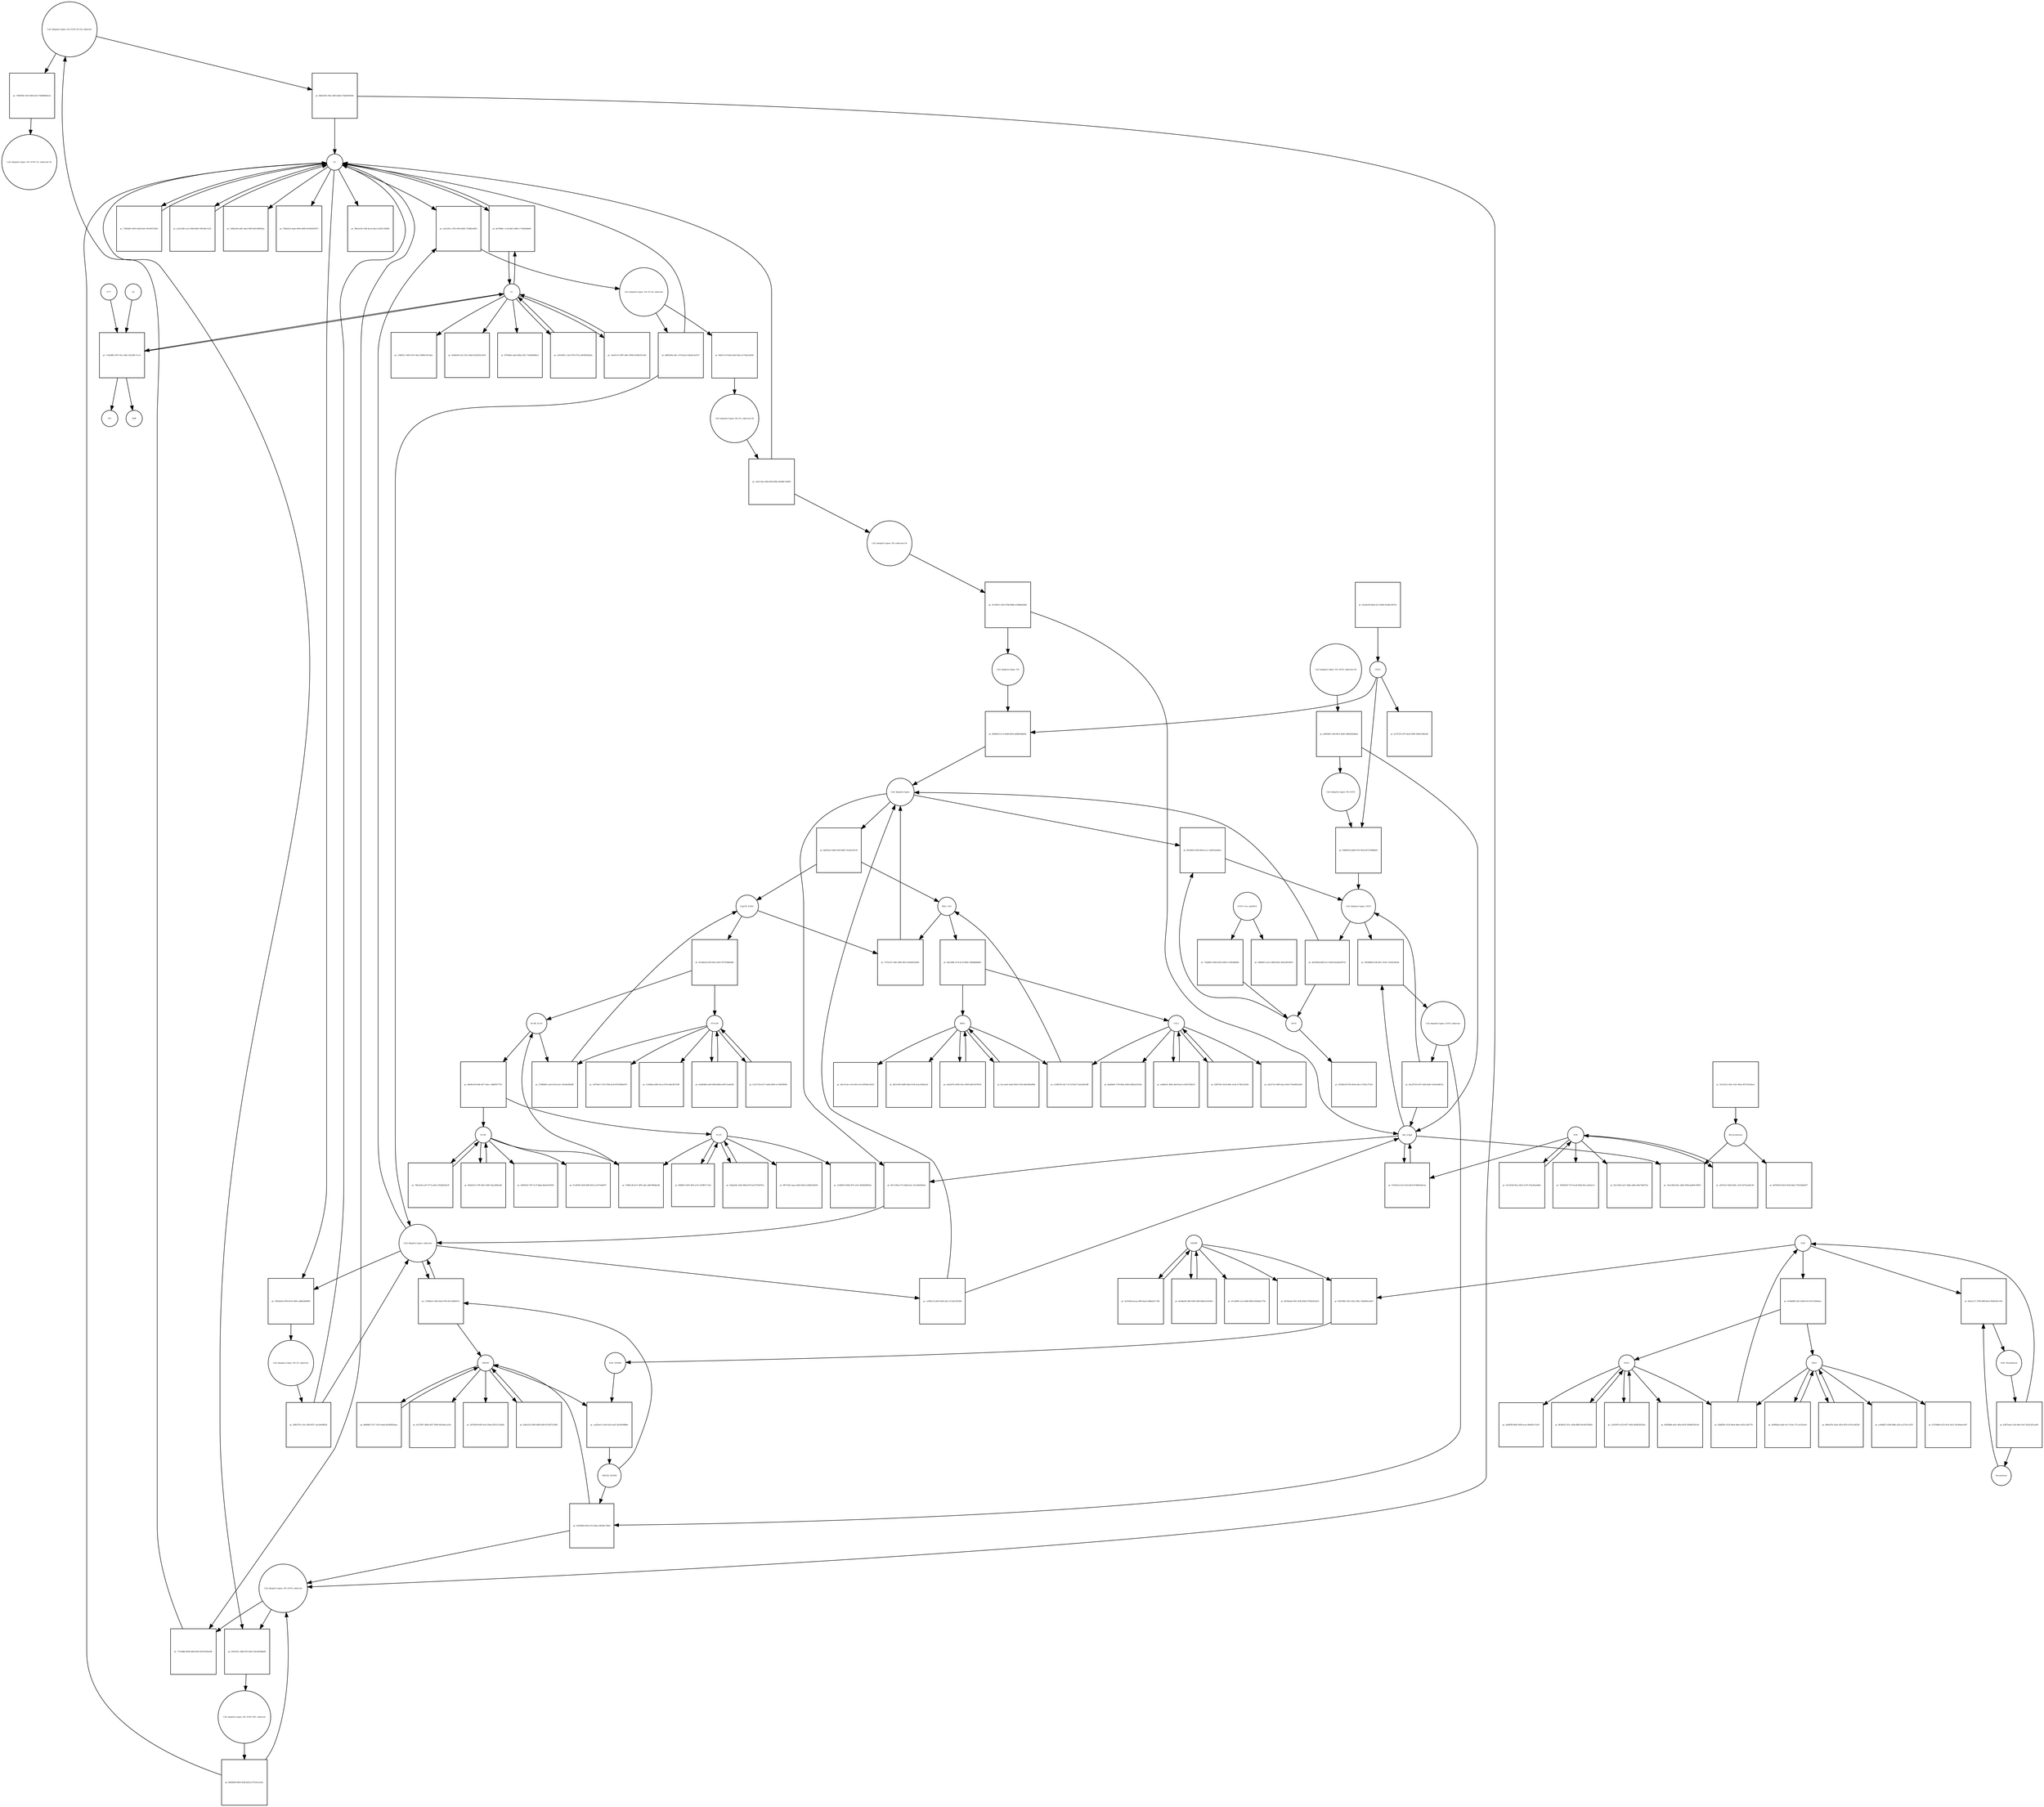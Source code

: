 strict digraph  {
"Cul2 ubiquitin ligase_N8_Orf10_E2-Ub_substrate" [annotation="urn_miriam_ncbiprotein_BCD58762|urn_miriam_hgnc.symbol_UBE2|urn_miriam_hgnc.symbol_ZYG11B|urn_miriam_hgnc.symbol_ELOB|urn_miriam_hgnc.symbol_ELOC|urn_miriam_hgnc.symbol_RBX1|urn_miriam_hgnc.symbol_CUL2|urn_miriam_hgnc.symbol_NEDD8", bipartite=0, cls=complex, fontsize=4, label="Cul2 ubiquitin ligase_N8_Orf10_E2-Ub_substrate", shape=circle];
"pr_7936f3b6-1545-43bf-b21b-70d4986e0e2a" [annotation="", bipartite=1, cls=process, fontsize=4, label="pr_7936f3b6-1545-43bf-b21b-70d4986e0e2a", shape=square];
"Cul2 ubiquitin ligase_N8_Orf10_E2_substrate-Ub" [annotation="urn_miriam_ncbiprotein_BCD58762|urn_miriam_hgnc.symbol_UBE2|urn_miriam_hgnc.symbol_ZYG11B|urn_miriam_hgnc.symbol_ELOB|urn_miriam_hgnc.symbol_ELOC|urn_miriam_hgnc.symbol_RBX1|urn_miriam_hgnc.symbol_CUL2|urn_miriam_hgnc.symbol_NEDD8", bipartite=0, cls=complex, fontsize=4, label="Cul2 ubiquitin ligase_N8_Orf10_E2_substrate-Ub", shape=circle];
"Cul2 ubiquitin ligase_N8_E2-Ub_substrate" [annotation="urn_miriam_hgnc.symbol_ZYG11B|urn_miriam_hgnc.symbol_RBX1|urn_miriam_hgnc.symbol_ELOB|urn_miriam_hgnc.symbol_ELOC|urn_miriam_hgnc.symbol_CUL2|urn_miriam_hgnc.symbol_NEDD8|urn_miriam_hgnc.symbol_UBE2", bipartite=0, cls=complex, fontsize=4, label="Cul2 ubiquitin ligase_N8_E2-Ub_substrate", shape=circle];
"pr_08a67cc0-9cbb-4afd-92da-ee718ea5a568" [annotation="", bipartite=1, cls=process, fontsize=4, label="pr_08a67cc0-9cbb-4afd-92da-ee718ea5a568", shape=square];
"Cul2 ubiquitin ligase_N8_E2_substrate-Ub" [annotation="urn_miriam_hgnc.symbol_ZYG11B|urn_miriam_hgnc.symbol_UBE2|urn_miriam_hgnc.symbol_ELOB|urn_miriam_hgnc.symbol_ELOC|urn_miriam_hgnc.symbol_RBX1|urn_miriam_hgnc.symbol_CUL2|urn_miriam_hgnc.symbol_NEDD8", bipartite=0, cls=complex, fontsize=4, label="Cul2 ubiquitin ligase_N8_E2_substrate-Ub", shape=circle];
E2 [annotation="urn_miriam_hgnc.symbol_UBE2", bipartite=0, cls=macromolecule, fontsize=4, label=E2, shape=circle];
"pr_8a7096bc-1c5d-4b61-9d60-c7158a9db960" [annotation="", bipartite=1, cls=process, fontsize=4, label="pr_8a7096bc-1c5d-4b61-9d60-c7158a9db960", shape=square];
E1 [annotation="urn_miriam_hgnc.symbol_UBA", bipartite=0, cls=macromolecule, fontsize=4, label=E1, shape=circle];
"pr_110a08f6-1097-43cc-8fbc-4223d9c71cc4" [annotation="", bipartite=1, cls=process, fontsize=4, label="pr_110a08f6-1097-43cc-8fbc-4223d9c71cc4", shape=square];
Ub [annotation="", bipartite=0, cls="simple chemical", fontsize=4, label=Ub, shape=circle];
ATP [annotation="", bipartite=0, cls="simple chemical", fontsize=4, label=ATP, shape=circle];
AMP [annotation="", bipartite=0, cls="simple chemical", fontsize=4, label=AMP, shape=circle];
PPi [annotation="", bipartite=0, cls="simple chemical", fontsize=4, label=PPi, shape=circle];
"Cul2 ubiquitin ligase_substrate" [annotation="urn_miriam_hgnc.symbol_ZYg11B|urn_miriam_hgnc.symbol_ELOB|urn_miriam_hgnc.symbol_ELOC|urn_miriam_hgnc.symbol_RBX1|urn_miriam_hgnc.symbol_CUL2|urn_miriam_hgnc.symbol_NEDD8", bipartite=0, cls=complex, fontsize=4, label="Cul2 ubiquitin ligase_substrate", shape=circle];
"pr_a3e5c65c-e785-4934-b660-7238bfa04ff3" [annotation="", bipartite=1, cls=process, fontsize=4, label="pr_a3e5c65c-e785-4934-b660-7238bfa04ff3", shape=square];
"Cul2 ubiquitin ligase_N8_Orf10_substrate" [annotation="urn_miriam_ncbiprotein_BCD58762|urn_miriam_hgnc.symbol_ZYG11B|urn_miriam_hgnc.symbol_ELOB|urn_miriam_hgnc.symbol_ELOC|urn_miriam_hgnc.symbol_RBX1|urn_miriam_hgnc.symbol_CUL2|urn_miriam_hgnc.symbol_NEDD8", bipartite=0, cls=complex, fontsize=4, label="Cul2 ubiquitin ligase_N8_Orf10_substrate", shape=circle];
"pr_77e24db9-b83b-49e8-8ef4-40510434a584" [annotation="", bipartite=1, cls=process, fontsize=4, label="pr_77e24db9-b83b-49e8-8ef4-40510434a584", shape=square];
ZYG11B [annotation="urn_miriam_hgnc_HGNC%3A25820", bipartite=0, cls=macromolecule, fontsize=4, label=ZYG11B, shape=circle];
"pr_d3d2648d-aa96-494d-bb9b-e40571add23b" [annotation="", bipartite=1, cls=process, fontsize=4, label="pr_d3d2648d-aa96-494d-bb9b-e40571add23b", shape=square];
UBE2M [annotation="urn_miriam_hgnc_HGNC%3A12491", bipartite=0, cls=macromolecule, fontsize=4, label=UBE2M, shape=circle];
"pr_b5de2352-4f60-4f80-b340-8752875138d5" [annotation="", bipartite=1, cls=process, fontsize=4, label="pr_b5de2352-4f60-4f80-b340-8752875138d5", shape=square];
UBA3 [annotation="urn_miriam_hgnc_HGNC%3A12470", bipartite=0, cls=macromolecule, fontsize=4, label=UBA3, shape=circle];
"pr_42960d2a-4a9e-41c7-9cbc-571c3e325ee0" [annotation="", bipartite=1, cls=process, fontsize=4, label="pr_42960d2a-4a9e-41c7-9cbc-571c3e325ee0", shape=square];
RBX1 [annotation="urn_miriam_hgnc_HGNC%3A9928", bipartite=0, cls=macromolecule, fontsize=4, label=RBX1, shape=circle];
"pr_ad2a9701-b939-41bc-8929-9dd72d7091f1" [annotation="", bipartite=1, cls=process, fontsize=4, label="pr_ad2a9701-b939-41bc-8929-9dd72d7091f1", shape=square];
"Orf10 (+)ss sgmRNA" [annotation=urn_miriam_ncbiprotein_BCD58762, bipartite=0, cls="nucleic acid feature", fontsize=4, label="Orf10 (+)ss sgmRNA", shape=circle];
"pr_73ad8d31-8569-4d16-b269-c193fed60d65" [annotation="", bipartite=1, cls=process, fontsize=4, label="pr_73ad8d31-8569-4d16-b269-c193fed60d65", shape=square];
Orf10 [annotation=urn_miriam_ncbiprotein_BCD58762, bipartite=0, cls=macromolecule, fontsize=4, label=Orf10, shape=circle];
NEDD8 [annotation="urn_miriam_hgnc_HGNC%3A7732", bipartite=0, cls=macromolecule, fontsize=4, label=NEDD8, shape=circle];
"pr_9c918e9a-bcaa-4f49-beab-e08be9e7c7b6" [annotation="", bipartite=1, cls=process, fontsize=4, label="pr_9c918e9a-bcaa-4f49-beab-e08be9e7c7b6", shape=square];
NAE1 [annotation="urn_miriam_hgnc_HGNC%3A621", bipartite=0, cls=macromolecule, fontsize=4, label=NAE1, shape=circle];
"pr_8634b351-ff1c-41bb-8885-f6c0d37962b5" [annotation="", bipartite=1, cls=process, fontsize=4, label="pr_8634b351-ff1c-41bb-8885-f6c0d37962b5", shape=square];
ELOC [annotation="urn_miriam_hgnc_HGNC%3A11617", bipartite=0, cls=macromolecule, fontsize=4, label=ELOC, shape=circle];
"pr_9fdf8f13-05f3-4f45-a37a-1f30ff11714d" [annotation="", bipartite=1, cls=process, fontsize=4, label="pr_9fdf8f13-05f3-4f45-a37a-1f30ff11714d", shape=square];
ELOB [annotation="urn_miriam_hgnc_HGNC%3A11619", bipartite=0, cls=macromolecule, fontsize=4, label=ELOB, shape=circle];
"pr_70bcfe0f-ac87-4772-a04a-57b5db52bc9f" [annotation="", bipartite=1, cls=process, fontsize=4, label="pr_70bcfe0f-ac87-4772-a04a-57b5db52bc9f", shape=square];
"pr_73983db7-b059-42b8-9eb1-90c891f15b0f" [annotation="", bipartite=1, cls=process, fontsize=4, label="pr_73983db7-b059-42b8-9eb1-90c891f15b0f", shape=square];
"pr_e2633401-ccb4-4705-873a-a463b936442a" [annotation="", bipartite=1, cls=process, fontsize=4, label="pr_e2633401-ccb4-4705-873a-a463b936442a", shape=square];
DUB [annotation="urn_miriam_hgnc.symbol_DUB", bipartite=0, cls=macromolecule, fontsize=4, label=DUB, shape=circle];
"pr_a87fc0a7-b039-404c-a57b-3073ea58c3f4" [annotation="", bipartite=1, cls=process, fontsize=4, label="pr_a87fc0a7-b039-404c-a57b-3073ea58c3f4", shape=square];
CUL2 [annotation="urn_miriam_hgnc_HGNC%3A2552", bipartite=0, cls=macromolecule, fontsize=4, label=CUL2, shape=circle];
"pr_ae4fbe25-3b65-4de9-bacb-a1692726627e" [annotation="", bipartite=1, cls=process, fontsize=4, label="pr_ae4fbe25-3b65-4de9-bacb-a1692726627e", shape=square];
"pr_2212715d-a517-4eb0-b009-ee726f3f8390" [annotation="", bipartite=1, cls=process, fontsize=4, label="pr_2212715d-a517-4eb0-b009-ee726f3f8390", shape=square];
"pr_fd6d08f1-9117-4319-abeb-b0246f02daac" [annotation="", bipartite=1, cls=process, fontsize=4, label="pr_fd6d08f1-9117-4319-abeb-b0246f02daac", shape=square];
"pr_046ed74c-83a2-4261-807e-6cf1fca9f226" [annotation="", bipartite=1, cls=process, fontsize=4, label="pr_046ed74c-83a2-4261-807e-6cf1fca9f226", shape=square];
"pr_faccaeb1-b4a6-400e-b72b-64dc960ef8b6" [annotation="", bipartite=1, cls=process, fontsize=4, label="pr_faccaeb1-b4a6-400e-b72b-64dc960ef8b6", shape=square];
"pr_be5bba94-3bff-4394-af80-6b66c43243d3" [annotation="", bipartite=1, cls=process, fontsize=4, label="pr_be5bba94-3bff-4394-af80-6b66c43243d3", shape=square];
"pr_21b3597f-e333-4977-9d35-d85f63052f2e" [annotation="", bipartite=1, cls=process, fontsize=4, label="pr_21b3597f-e333-4977-9d35-d85f63052f2e", shape=square];
"pr_d24ab34c-9af4-490d-b37b-be57f3387b7a" [annotation="", bipartite=1, cls=process, fontsize=4, label="pr_d24ab34c-9af4-490d-b37b-be57f3387b7a", shape=square];
"pr_66a60c55-279f-449c-9045-5bea2fbfa3b5" [annotation="", bipartite=1, cls=process, fontsize=4, label="pr_66a60c55-279f-449c-9045-5bea2fbfa3b5", shape=square];
"pr_e2a3cd90-cac5-4f4b-8b09-198149e7a31f" [annotation="", bipartite=1, cls=process, fontsize=4, label="pr_e2a3cd90-cac5-4f4b-8b09-198149e7a31f", shape=square];
"pr_3ea81151-0997-464c-909d-0169dc02c5d5" [annotation="", bipartite=1, cls=process, fontsize=4, label="pr_3ea81151-0997-464c-909d-0169dc02c5d5", shape=square];
"pr_61e7b35d-f6ca-4032-a370-274e36ea0b6e" [annotation="", bipartite=1, cls=process, fontsize=4, label="pr_61e7b35d-f6ca-4032-a370-274e36ea0b6e", shape=square];
"pr_63f0739c-b518-48dc-bcde-f17061252581" [annotation="", bipartite=1, cls=process, fontsize=4, label="pr_63f0739c-b518-48dc-bcde-f17061252581", shape=square];
"pr_452adc69-68ad-4112-80f4-0224bcf3079a" [annotation="", bipartite=1, cls=process, fontsize=4, label="pr_452adc69-68ad-4112-80f4-0224bcf3079a", shape=square];
CSN5 [annotation="", bipartite=0, cls=complex, fontsize=4, label=CSN5, shape=circle];
"pr_3c9c2412-3d3c-41b1-962a-0d7315f1dea2" [annotation="", bipartite=1, cls=process, fontsize=4, label="pr_3c9c2412-3d3c-41b1-962a-0d7315f1dea2", shape=square];
"26S-proteasom" [annotation="urn_miriam_obo.go_GO%3A0000502", bipartite=0, cls=complex, fontsize=4, label="26S-proteasom", shape=circle];
NAE_Pevonedistat [annotation="urn_miriam_obo.chebi_CHEBI%3A145535|urn_miriam_hgnc.symbol_NAE1|urn_miriam_hgnc.symbol_UBA3", bipartite=0, cls=complex, fontsize=4, label=NAE_Pevonedistat, shape=circle];
"pr_83872aa6-1e34-46fe-93a7-822a1d51aa90" [annotation="", bipartite=1, cls=process, fontsize=4, label="pr_83872aa6-1e34-46fe-93a7-822a1d51aa90", shape=square];
Pevonedistat [annotation="urn_miriam_obo.chebi_CHEBI%3A145535", bipartite=0, cls="simple chemical", fontsize=4, label=Pevonedistat, shape=circle];
NAE [annotation="urn_miriam_hgnc.symbol_NAE1|urn_miriam_hgnc.symbol_UBA3", bipartite=0, cls=complex, fontsize=4, label=NAE, shape=circle];
"pr_0c46d986-2ef5-436d-b7ef-e97c01b9edcc" [annotation="", bipartite=1, cls=process, fontsize=4, label="pr_0c46d986-2ef5-436d-b7ef-e97c01b9edcc", shape=square];
ELOB_ELOC [annotation="urn_miriam_hgnc.symbol_ELOB|urn_miriam_hgnc.symbol_ELOC", bipartite=0, cls=complex, fontsize=4, label=ELOB_ELOC, shape=circle];
"pr_44b49c49-9ed6-4677-b0ec-cdb8f59777b7" [annotation="", bipartite=1, cls=process, fontsize=4, label="pr_44b49c49-9ed6-4677-b0ec-cdb8f59777b7", shape=square];
Zyg11B_EloBC [annotation="urn_miriam_hgnc.symbol_ZYG11B|urn_miriam_hgnc.symbol_ELOB|urn_miriam_hgnc.symbol_ELOC", bipartite=0, cls=complex, fontsize=4, label=Zyg11B_EloBC, shape=circle];
"pr_d51d0e2b-a87b-4f4c-b3e9-78722968a0bb" [annotation="", bipartite=1, cls=process, fontsize=4, label="pr_d51d0e2b-a87b-4f4c-b3e9-78722968a0bb", shape=square];
"Cul2 ubiquitin ligase_N8_substrate-Ub" [annotation="urn_miriam_hgnc.symbol_ZYG11B|urn_miriam_hgnc.symbol_ELOB|urn_miriam_hgnc.symbol_ELOC|urn_miriam_hgnc.symbol_RBX1|urn_miriam_hgnc.symbol_CUL2|urn_miriam_hgnc.symbol_NEDD8", bipartite=0, cls=complex, fontsize=4, label="Cul2 ubiquitin ligase_N8_substrate-Ub", shape=circle];
"pr_3513897e-2503-4788-89b8-a3389bfd20bd" [annotation="", bipartite=1, cls=process, fontsize=4, label="pr_3513897e-2503-4788-89b8-a3389bfd20bd", shape=square];
"Cul2 ubiquitin ligase_N8" [annotation="urn_miriam_hgnc.symbol_ZYG11B|urn_miriam_hgnc.symbol_ELOB|urn_miriam_hgnc.symbol_ELOC|urn_miriam_hgnc.symbol_RBX1|urn_miriam_hgnc.symbol_CUL2|urn_miriam_hgnc.symbol_NEDD8", bipartite=0, cls=complex, fontsize=4, label="Cul2 ubiquitin ligase_N8", shape=circle];
ubit_traget [annotation="", bipartite=0, cls=macromolecule, fontsize=4, label=ubit_traget, shape=circle];
"pr_ce058c23-a820-4204-a6c3-513ed1205389" [annotation="", bipartite=1, cls=process, fontsize=4, label="pr_ce058c23-a820-4204-a6c3-513ed1205389", shape=square];
"Cul2 ubiquitin ligase" [annotation="urn_miriam_hgnc.symbol_RBX1|urn_miriam_hgnc.symbol_CUL2|urn_miriam_hgnc.symbol_ZYG11B|urn_miriam_hgnc.symbol_ELOB|urn_miriam_hgnc.symbol_ELOC", bipartite=0, cls=complex, fontsize=4, label="Cul2 ubiquitin ligase", shape=circle];
"Cul2 ubiquitin ligase_N8_Orf10_substrate-Ub" [annotation="urn_miriam_ncbiprotein_BCD58762|urn_miriam_hgnc.symbol_ZYG11B|urn_miriam_hgnc.symbol_ELOB|urn_miriam_hgnc.symbol_ELOC|urn_miriam_hgnc.symbol_RBX1|urn_miriam_hgnc.symbol_CUL2|urn_miriam_hgnc.symbol_NEDD8", bipartite=0, cls=complex, fontsize=4, label="Cul2 ubiquitin ligase_N8_Orf10_substrate-Ub", shape=circle];
"pr_e6954bf1-cf4d-4811-8ed0-186b526ad9ad" [annotation="", bipartite=1, cls=process, fontsize=4, label="pr_e6954bf1-cf4d-4811-8ed0-186b526ad9ad", shape=square];
"Cul2 ubiquitin ligase_N8_Orf10" [annotation="urn_miriam_hgnc.symbol_ZYG11B|urn_miriam_hgnc.symbol_ELOB|urn_miriam_hgnc.symbol_ELOC|urn_miriam_hgnc.symbol_RBX1|urn_miriam_hgnc.symbol_CUL2|urn_miriam_hgnc.symbol_NEDD8|urn_miriam_ncbiprotein_BCD58762", bipartite=0, cls=complex, fontsize=4, label="Cul2 ubiquitin ligase_N8_Orf10", shape=circle];
"Cul2 ubiquitin ligase_Orf10_substrate" [annotation="urn_miriam_ncbiprotein_BCD58762|urn_miriam_hgnc.symbol_ZYg11B|urn_miriam_hgnc.symbol_ELOB|urn_miriam_hgnc.symbol_ELOC|urn_miriam_hgnc.symbol_RBX1|urn_miriam_hgnc.symbol_CUL2", bipartite=0, cls=complex, fontsize=4, label="Cul2 ubiquitin ligase_Orf10_substrate", shape=circle];
"pr_5bc20750-e307-4e6f-ba80-141de20d673c" [annotation="", bipartite=1, cls=process, fontsize=4, label="pr_5bc20750-e307-4e6f-ba80-141de20d673c", shape=square];
"Cul2 ubiquitin ligase_Orf10" [annotation="urn_miriam_ncbiprotein_BCD58762|urn_miriam_hgnc.symbol_ZYG11B|urn_miriam_hgnc.symbol_ELOB|urn_miriam_hgnc.symbol_ELOC|urn_miriam_hgnc.symbol_RBX1|urn_miriam_hgnc.symbol_CUL2", bipartite=0, cls=complex, fontsize=4, label="Cul2 ubiquitin ligase_Orf10", shape=circle];
"pr_03b60352-ded6-4791-8016-d57e7608b495" [annotation="", bipartite=1, cls=process, fontsize=4, label="pr_03b60352-ded6-4791-8016-d57e7608b495", shape=square];
"pr_de563f4d-df46-4cc5-80d3-8e4afdc8f722" [annotation="", bipartite=1, cls=process, fontsize=4, label="pr_de563f4d-df46-4cc5-80d3-8e4afdc8f722", shape=square];
"pr_983d651f-fcc4-4468-b030-a8d802b4b03c" [annotation="", bipartite=1, cls=process, fontsize=4, label="pr_983d651f-fcc4-4468-b030-a8d802b4b03c", shape=square];
"pr_bb2034c2-fdd5-452f-b608-73cba413f139" [annotation="", bipartite=1, cls=process, fontsize=4, label="pr_bb2034c2-fdd5-452f-b608-73cba413f139", shape=square];
Rbx1_Cul2 [annotation="urn_miriam_hgnc.symbol_RBX1|urn_miriam_hgnc.symbol_CUL2", bipartite=0, cls=complex, fontsize=4, label=Rbx1_Cul2, shape=circle];
"pr_a201c5de-c6b4-4628-9692-bb389c7a9992" [annotation="", bipartite=1, cls=process, fontsize=4, label="pr_a201c5de-c6b4-4628-9692-bb389c7a9992", shape=square];
"Cul2 ubiquitin ligase_N8_E2_substrate" [annotation="urn_miriam_hgnc.symbol_ZYG11B|urn_miriam_hgnc.symbol_ELOB|urn_miriam_hgnc.symbol_ELOC|urn_miriam_hgnc.symbol_RBX1|urn_miriam_hgnc.symbol_CUL2|urn_miriam_hgnc.symbol_NEDD8", bipartite=0, cls=complex, fontsize=4, label="Cul2 ubiquitin ligase_N8_E2_substrate", shape=circle];
"pr_26855791-c02c-45fb-9f37-cdc2e8e8f62d" [annotation="", bipartite=1, cls=process, fontsize=4, label="pr_26855791-c02c-45fb-9f37-cdc2e8e8f62d", shape=square];
"Cul2 ubiquitin ligase_N8_Orf10_0E2_substrate" [annotation="urn_miriam_ncbiprotein_BCD58762|urn_miriam_hgnc.symbol_ZYG11B|urn_miriam_hgnc.symbol_ELOB|urn_miriam_hgnc.symbol_ELOC|urn_miriam_hgnc.symbol_RBX1|urn_miriam_hgnc.symbol_CUL2|urn_miriam_hgnc.symbol_NEDD8|urn_miriam_hgnc.symbol_UBE2", bipartite=0, cls=complex, fontsize=4, label="Cul2 ubiquitin ligase_N8_Orf10_0E2_substrate", shape=circle];
"pr_98266f90-0850-454b-8e04-e37510ccb1ee" [annotation="", bipartite=1, cls=process, fontsize=4, label="pr_98266f90-0850-454b-8e04-e37510ccb1ee", shape=square];
"pr_dfac098f-1a7d-4c1b-9682-196ddb0dbb01" [annotation="", bipartite=1, cls=process, fontsize=4, label="pr_dfac098f-1a7d-4c1b-9682-196ddb0dbb01", shape=square];
"pr_675af5cb-fc42-4314-80c8-87d891be0caf" [annotation="", bipartite=1, cls=process, fontsize=4, label="pr_675af5cb-fc42-4314-80c8-87d891be0caf", shape=square];
"pr_dd85e66a-4dcc-475d-bac0-4defec0e1f37" [annotation="", bipartite=1, cls=process, fontsize=4, label="pr_dd85e66a-4dcc-475d-bac0-4defec0e1f37", shape=square];
"pr_68e41825-345c-4bf3-bab0-e79ab0593fd6" [annotation="", bipartite=1, cls=process, fontsize=4, label="pr_68e41825-345c-4bf3-bab0-e79ab0593fd6", shape=square];
"pr_1bcfc66b-825c-4d9e-893b-8adf9a7d0f1f" [annotation="", bipartite=1, cls=process, fontsize=4, label="pr_1bcfc66b-825c-4d9e-893b-8adf9a7d0f1f", shape=square];
"pr_16f749e3-1765-47b8-ba3f-b07930b4a975" [annotation="", bipartite=1, cls=process, fontsize=4, label="pr_16f749e3-1765-47b8-ba3f-b07930b4a975", shape=square];
"pr_112ffdad-a89b-43ca-b745-e84cdf5743ff" [annotation="", bipartite=1, cls=process, fontsize=4, label="pr_112ffdad-a89b-43ca-b745-e84cdf5743ff", shape=square];
"pr_fa573957-06b4-4027-9656-063eb0ca225e" [annotation="", bipartite=1, cls=process, fontsize=4, label="pr_fa573957-06b4-4027-9656-063eb0ca225e", shape=square];
"pr_3d7f4209-695f-4e23-83ad-3f551a73eb2b" [annotation="", bipartite=1, cls=process, fontsize=4, label="pr_3d7f4209-695f-4e23-83ad-3f551a73eb2b", shape=square];
"pr_ce0bd627-d34b-4d8e-af24-a12701a1351f" [annotation="", bipartite=1, cls=process, fontsize=4, label="pr_ce0bd627-d34b-4d8e-af24-a12701a1351f", shape=square];
"pr_67554db0-a553-4c41-8e31-54c09adce947" [annotation="", bipartite=1, cls=process, fontsize=4, label="pr_67554db0-a553-4c41-8e31-54c09adce947", shape=square];
"pr_abe7e1ab-c1e4-45ef-a51e-fff546c22419" [annotation="", bipartite=1, cls=process, fontsize=4, label="pr_abe7e1ab-c1e4-45ef-a51e-fff546c22419", shape=square];
"pr_0815c963-bd90-4e8a-9128-da1a3284cb22" [annotation="", bipartite=1, cls=process, fontsize=4, label="pr_0815c963-bd90-4e8a-9128-da1a3284cb22", shape=square];
"pr_040fd913-ae31-49bd-9b3e-26d3c8910878" [annotation="", bipartite=1, cls=process, fontsize=4, label="pr_040fd913-ae31-49bd-9b3e-26d3c8910878", shape=square];
"pr_25506e5d-873b-40e6-affa-e753f5c3755d" [annotation="", bipartite=1, cls=process, fontsize=4, label="pr_25506e5d-873b-40e6-affa-e753f5c3755d", shape=square];
"pr_b11af990-ce14-4dd4-8f86-d35fdebe775d" [annotation="", bipartite=1, cls=process, fontsize=4, label="pr_b11af990-ce14-4dd4-8f86-d35fdebe775d", shape=square];
"pr_8018aba8-5f45-419b-850b-07585e81d3c6" [annotation="", bipartite=1, cls=process, fontsize=4, label="pr_8018aba8-5f45-419b-850b-07585e81d3c6", shape=square];
"pr_402f96b8-ab3c-485a-bd78-5f94db785c44" [annotation="", bipartite=1, cls=process, fontsize=4, label="pr_402f96b8-ab3c-485a-bd78-5f94db785c44", shape=square];
"pr_afd4f5f8-8b95-44f4-bcae-98e681e75cf0" [annotation="", bipartite=1, cls=process, fontsize=4, label="pr_afd4f5f8-8b95-44f4-bcae-98e681e75cf0", shape=square];
"pr_8877a4fc-baaa-44d3-843d-1a409e429281" [annotation="", bipartite=1, cls=process, fontsize=4, label="pr_8877a4fc-baaa-44d3-843d-1a409e429281", shape=square];
"pr_c6186019-4044-4f73-a53c-6b58d28f05ae" [annotation="", bipartite=1, cls=process, fontsize=4, label="pr_c6186019-4044-4f73-a53c-6b58d28f05ae", shape=square];
"pr_d3f4f326-7297-4c7f-bbda-8defed7fef95" [annotation="", bipartite=1, cls=process, fontsize=4, label="pr_d3f4f326-7297-4c7f-bbda-8defed7fef95", shape=square];
"pr_f1c905f9-3438-400f-b023-ee1f7e90ef07" [annotation="", bipartite=1, cls=process, fontsize=4, label="pr_f1c905f9-3438-400f-b023-ee1f7e90ef07", shape=square];
"pr_1068a29d-ed8c-4de2-90ff-8e9c08902fab" [annotation="", bipartite=1, cls=process, fontsize=4, label="pr_1068a29d-ed8c-4de2-90ff-8e9c08902fab", shape=square];
"pr_7bb9a52e-bade-4646-b468-9cb956d16070" [annotation="", bipartite=1, cls=process, fontsize=4, label="pr_7bb9a52e-bade-4646-b468-9cb956d16070", shape=square];
"pr_21b8f1e7-e893-427e-8ae3-9b89e76c54ae" [annotation="", bipartite=1, cls=process, fontsize=4, label="pr_21b8f1e7-e893-427e-8ae3-9b89e76c54ae", shape=square];
"pr_f2af6e84-2c41-43c2-86af-b5a9263c2010" [annotation="", bipartite=1, cls=process, fontsize=4, label="pr_f2af6e84-2c41-43c2-86af-b5a9263c2010", shape=square];
"pr_7b500258-7170-4ca8-839a-60cccbf2ea13" [annotation="", bipartite=1, cls=process, fontsize=4, label="pr_7b500258-7170-4ca8-839a-60cccbf2ea13", shape=square];
"pr_62c3196c-fa27-4d6e-afdb-e99a75db753e" [annotation="", bipartite=1, cls=process, fontsize=4, label="pr_62c3196c-fa27-4d6e-afdb-e99a75db753e", shape=square];
"pr_e6e3712a-99ff-42aa-83e6-574a062bcb60" [annotation="", bipartite=1, cls=process, fontsize=4, label="pr_e6e3712a-99ff-42aa-83e6-574a062bcb60", shape=square];
"pr_b4afbd93-179f-485a-b26b-f2d62a41052b" [annotation="", bipartite=1, cls=process, fontsize=4, label="pr_b4afbd93-179f-485a-b26b-f2d62a41052b", shape=square];
"pr_ee747231-ff7f-4ea6-9396-34d011d82e40" [annotation="", bipartite=1, cls=process, fontsize=4, label="pr_ee747231-ff7f-4ea6-9396-34d011d82e40", shape=square];
"pr_bd795d76-8410-4536-84a6-755543bdd7f7" [annotation="", bipartite=1, cls=process, fontsize=4, label="pr_bd795d76-8410-4536-84a6-755543bdd7f7", shape=square];
NAE_NEDD8 [annotation="urn_miriam_hgnc.symbol_NEDD8|urn_miriam_hgnc.symbol_NAE1|urn_miriam_hgnc.symbol_UBA3", bipartite=0, cls=complex, fontsize=4, label=NAE_NEDD8, shape=circle];
"pr_cad33ac0-c244-41d3-ae42-2bcf0e998bfe" [annotation="", bipartite=1, cls=process, fontsize=4, label="pr_cad33ac0-c244-41d3-ae42-2bcf0e998bfe", shape=square];
UBE2M_NEDD8 [annotation="urn_miriam_hgnc.symbol_UBE2M|urn_miriam_hgnc.symbol_NEDD8", bipartite=0, cls=complex, fontsize=4, label=UBE2M_NEDD8, shape=circle];
"pr_f9c90d16-4328-4b1b-accc-4a9f1eeb4dca" [annotation="", bipartite=1, cls=process, fontsize=4, label="pr_f9c90d16-4328-4b1b-accc-4a9f1eeb4dca", shape=square];
"pr_9e87b96c-9d13-452c-882c-5b3d69a3cb03" [annotation="", bipartite=1, cls=process, fontsize=4, label="pr_9e87b96c-9d13-452c-882c-5b3d69a3cb03", shape=square];
"pr_b01ea171-3789-46f8-b6c4-f6481db7c454" [annotation="", bipartite=1, cls=process, fontsize=4, label="pr_b01ea171-3789-46f8-b6c4-f6481db7c454", shape=square];
"pr_43bf839c-0129-46a4-8dee-4432c32d5776" [annotation="", bipartite=1, cls=process, fontsize=4, label="pr_43bf839c-0129-46a4-8dee-4432c32d5776", shape=square];
"pr_27668480-ca2d-4318-a3e1-42558e0fd598" [annotation="", bipartite=1, cls=process, fontsize=4, label="pr_27668480-ca2d-4318-a3e1-42558e0fd598", shape=square];
"pr_f7d66c38-de71-4ff9-a2bc-dd0109b4bc8b" [annotation="", bipartite=1, cls=process, fontsize=4, label="pr_f7d66c38-de71-4ff9-a2bc-dd0109b4bc8b", shape=square];
"pr_7c97ac97-1db1-4065-961f-a93edb33a850" [annotation="", bipartite=1, cls=process, fontsize=4, label="pr_7c97ac97-1db1-4065-961f-a93edb33a850", shape=square];
"pr_60c153fd-a774-42d8-ab1c-621a00d3b42d" [annotation="", bipartite=1, cls=process, fontsize=4, label="pr_60c153fd-a774-42d8-ab1c-621a00d3b42d", shape=square];
"pr_e7d04dc0-cd02-46eb-879a-ffe1e8669312" [annotation="", bipartite=1, cls=process, fontsize=4, label="pr_e7d04dc0-cd02-46eb-879a-ffe1e8669312", shape=square];
"pr_4303880b-61d6-4b11-9c0f-c15d3a5443dc" [annotation="", bipartite=1, cls=process, fontsize=4, label="pr_4303880b-61d6-4b11-9c0f-c15d3a5443dc", shape=square];
"pr_d193f483-b262-47cf-b4aa-28f3f4c758e4" [annotation="", bipartite=1, cls=process, fontsize=4, label="pr_d193f483-b262-47cf-b4aa-28f3f4c758e4", shape=square];
"pr_3926a0ab-b79b-467d-a900-ca8b62460009" [annotation="", bipartite=1, cls=process, fontsize=4, label="pr_3926a0ab-b79b-467d-a900-ca8b62460009", shape=square];
"pr_05d12d1c-44bf-4514-bbc5-0ecbb394da6f" [annotation="", bipartite=1, cls=process, fontsize=4, label="pr_05d12d1c-44bf-4514-bbc5-0ecbb394da6f", shape=square];
"pr_e108547b-26c7-4174-9318-75aa526fc98f" [annotation="", bipartite=1, cls=process, fontsize=4, label="pr_e108547b-26c7-4174-9318-75aa526fc98f", shape=square];
"pr_87f269ee-abef-484a-a5f5-17a6944946c4" [annotation="", bipartite=1, cls=process, fontsize=4, label="pr_87f269ee-abef-484a-a5f5-17a6944946c4", shape=square];
"pr_398c6c80-1384-4acd-a4e5-e24f5e7d309b" [annotation="", bipartite=1, cls=process, fontsize=4, label="pr_398c6c80-1384-4acd-a4e5-e24f5e7d309b", shape=square];
"Cul2 ubiquitin ligase_N8_Orf10_E2-Ub_substrate" -> "pr_7936f3b6-1545-43bf-b21b-70d4986e0e2a"  [annotation="", interaction_type=consumption];
"Cul2 ubiquitin ligase_N8_Orf10_E2-Ub_substrate" -> "pr_68e41825-345c-4bf3-bab0-e79ab0593fd6"  [annotation="", interaction_type=consumption];
"pr_7936f3b6-1545-43bf-b21b-70d4986e0e2a" -> "Cul2 ubiquitin ligase_N8_Orf10_E2_substrate-Ub"  [annotation="", interaction_type=production];
"Cul2 ubiquitin ligase_N8_E2-Ub_substrate" -> "pr_08a67cc0-9cbb-4afd-92da-ee718ea5a568"  [annotation="", interaction_type=consumption];
"Cul2 ubiquitin ligase_N8_E2-Ub_substrate" -> "pr_dd85e66a-4dcc-475d-bac0-4defec0e1f37"  [annotation="", interaction_type=consumption];
"pr_08a67cc0-9cbb-4afd-92da-ee718ea5a568" -> "Cul2 ubiquitin ligase_N8_E2_substrate-Ub"  [annotation="", interaction_type=production];
"Cul2 ubiquitin ligase_N8_E2_substrate-Ub" -> "pr_a201c5de-c6b4-4628-9692-bb389c7a9992"  [annotation="", interaction_type=consumption];
E2 -> "pr_8a7096bc-1c5d-4b61-9d60-c7158a9db960"  [annotation="", interaction_type=consumption];
E2 -> "pr_a3e5c65c-e785-4934-b660-7238bfa04ff3"  [annotation="", interaction_type=consumption];
E2 -> "pr_77e24db9-b83b-49e8-8ef4-40510434a584"  [annotation="", interaction_type=consumption];
E2 -> "pr_73983db7-b059-42b8-9eb1-90c891f15b0f"  [annotation="", interaction_type=consumption];
E2 -> "pr_e2a3cd90-cac5-4f4b-8b09-198149e7a31f"  [annotation="", interaction_type=consumption];
E2 -> "pr_1068a29d-ed8c-4de2-90ff-8e9c08902fab"  [annotation="", interaction_type=consumption];
E2 -> "pr_7bb9a52e-bade-4646-b468-9cb956d16070"  [annotation="", interaction_type=consumption];
E2 -> "pr_3926a0ab-b79b-467d-a900-ca8b62460009"  [annotation="", interaction_type=consumption];
E2 -> "pr_05d12d1c-44bf-4514-bbc5-0ecbb394da6f"  [annotation="", interaction_type=consumption];
E2 -> "pr_398c6c80-1384-4acd-a4e5-e24f5e7d309b"  [annotation="", interaction_type=consumption];
"pr_8a7096bc-1c5d-4b61-9d60-c7158a9db960" -> E2  [annotation="", interaction_type=production];
"pr_8a7096bc-1c5d-4b61-9d60-c7158a9db960" -> E1  [annotation="", interaction_type=production];
E1 -> "pr_8a7096bc-1c5d-4b61-9d60-c7158a9db960"  [annotation="", interaction_type=consumption];
E1 -> "pr_110a08f6-1097-43cc-8fbc-4223d9c71cc4"  [annotation="", interaction_type=consumption];
E1 -> "pr_e2633401-ccb4-4705-873a-a463b936442a"  [annotation="", interaction_type=consumption];
E1 -> "pr_3ea81151-0997-464c-909d-0169dc02c5d5"  [annotation="", interaction_type=consumption];
E1 -> "pr_21b8f1e7-e893-427e-8ae3-9b89e76c54ae"  [annotation="", interaction_type=consumption];
E1 -> "pr_f2af6e84-2c41-43c2-86af-b5a9263c2010"  [annotation="", interaction_type=consumption];
E1 -> "pr_87f269ee-abef-484a-a5f5-17a6944946c4"  [annotation="", interaction_type=consumption];
"pr_110a08f6-1097-43cc-8fbc-4223d9c71cc4" -> E1  [annotation="", interaction_type=production];
"pr_110a08f6-1097-43cc-8fbc-4223d9c71cc4" -> AMP  [annotation="", interaction_type=production];
"pr_110a08f6-1097-43cc-8fbc-4223d9c71cc4" -> PPi  [annotation="", interaction_type=production];
Ub -> "pr_110a08f6-1097-43cc-8fbc-4223d9c71cc4"  [annotation="", interaction_type=consumption];
ATP -> "pr_110a08f6-1097-43cc-8fbc-4223d9c71cc4"  [annotation="", interaction_type=consumption];
"Cul2 ubiquitin ligase_substrate" -> "pr_a3e5c65c-e785-4934-b660-7238bfa04ff3"  [annotation="", interaction_type=consumption];
"Cul2 ubiquitin ligase_substrate" -> "pr_ce058c23-a820-4204-a6c3-513ed1205389"  [annotation="", interaction_type=consumption];
"Cul2 ubiquitin ligase_substrate" -> "pr_e7d04dc0-cd02-46eb-879a-ffe1e8669312"  [annotation="", interaction_type=consumption];
"Cul2 ubiquitin ligase_substrate" -> "pr_3926a0ab-b79b-467d-a900-ca8b62460009"  [annotation="", interaction_type=consumption];
"pr_a3e5c65c-e785-4934-b660-7238bfa04ff3" -> "Cul2 ubiquitin ligase_N8_E2-Ub_substrate"  [annotation="", interaction_type=production];
"Cul2 ubiquitin ligase_N8_Orf10_substrate" -> "pr_77e24db9-b83b-49e8-8ef4-40510434a584"  [annotation="", interaction_type=consumption];
"Cul2 ubiquitin ligase_N8_Orf10_substrate" -> "pr_05d12d1c-44bf-4514-bbc5-0ecbb394da6f"  [annotation="", interaction_type=consumption];
"pr_77e24db9-b83b-49e8-8ef4-40510434a584" -> "Cul2 ubiquitin ligase_N8_Orf10_E2-Ub_substrate"  [annotation="", interaction_type=production];
ZYG11B -> "pr_d3d2648d-aa96-494d-bb9b-e40571add23b"  [annotation="", interaction_type=consumption];
ZYG11B -> "pr_2212715d-a517-4eb0-b009-ee726f3f8390"  [annotation="", interaction_type=consumption];
ZYG11B -> "pr_16f749e3-1765-47b8-ba3f-b07930b4a975"  [annotation="", interaction_type=consumption];
ZYG11B -> "pr_112ffdad-a89b-43ca-b745-e84cdf5743ff"  [annotation="", interaction_type=consumption];
ZYG11B -> "pr_27668480-ca2d-4318-a3e1-42558e0fd598"  [annotation="", interaction_type=consumption];
"pr_d3d2648d-aa96-494d-bb9b-e40571add23b" -> ZYG11B  [annotation="", interaction_type=production];
UBE2M -> "pr_b5de2352-4f60-4f80-b340-8752875138d5"  [annotation="", interaction_type=consumption];
UBE2M -> "pr_fd6d08f1-9117-4319-abeb-b0246f02daac"  [annotation="", interaction_type=consumption];
UBE2M -> "pr_fa573957-06b4-4027-9656-063eb0ca225e"  [annotation="", interaction_type=consumption];
UBE2M -> "pr_3d7f4209-695f-4e23-83ad-3f551a73eb2b"  [annotation="", interaction_type=consumption];
UBE2M -> "pr_cad33ac0-c244-41d3-ae42-2bcf0e998bfe"  [annotation="", interaction_type=consumption];
"pr_b5de2352-4f60-4f80-b340-8752875138d5" -> UBE2M  [annotation="", interaction_type=production];
UBA3 -> "pr_42960d2a-4a9e-41c7-9cbc-571c3e325ee0"  [annotation="", interaction_type=consumption];
UBA3 -> "pr_046ed74c-83a2-4261-807e-6cf1fca9f226"  [annotation="", interaction_type=consumption];
UBA3 -> "pr_ce0bd627-d34b-4d8e-af24-a12701a1351f"  [annotation="", interaction_type=consumption];
UBA3 -> "pr_67554db0-a553-4c41-8e31-54c09adce947"  [annotation="", interaction_type=consumption];
UBA3 -> "pr_43bf839c-0129-46a4-8dee-4432c32d5776"  [annotation="", interaction_type=consumption];
"pr_42960d2a-4a9e-41c7-9cbc-571c3e325ee0" -> UBA3  [annotation="", interaction_type=production];
RBX1 -> "pr_ad2a9701-b939-41bc-8929-9dd72d7091f1"  [annotation="", interaction_type=consumption];
RBX1 -> "pr_faccaeb1-b4a6-400e-b72b-64dc960ef8b6"  [annotation="", interaction_type=consumption];
RBX1 -> "pr_abe7e1ab-c1e4-45ef-a51e-fff546c22419"  [annotation="", interaction_type=consumption];
RBX1 -> "pr_0815c963-bd90-4e8a-9128-da1a3284cb22"  [annotation="", interaction_type=consumption];
RBX1 -> "pr_e108547b-26c7-4174-9318-75aa526fc98f"  [annotation="", interaction_type=consumption];
"pr_ad2a9701-b939-41bc-8929-9dd72d7091f1" -> RBX1  [annotation="", interaction_type=production];
"Orf10 (+)ss sgmRNA" -> "pr_73ad8d31-8569-4d16-b269-c193fed60d65"  [annotation="", interaction_type=consumption];
"Orf10 (+)ss sgmRNA" -> "pr_040fd913-ae31-49bd-9b3e-26d3c8910878"  [annotation="", interaction_type=consumption];
"pr_73ad8d31-8569-4d16-b269-c193fed60d65" -> Orf10  [annotation="", interaction_type=production];
Orf10 -> "pr_25506e5d-873b-40e6-affa-e753f5c3755d"  [annotation="", interaction_type=consumption];
Orf10 -> "pr_f9c90d16-4328-4b1b-accc-4a9f1eeb4dca"  [annotation="", interaction_type=consumption];
NEDD8 -> "pr_9c918e9a-bcaa-4f49-beab-e08be9e7c7b6"  [annotation="", interaction_type=consumption];
NEDD8 -> "pr_be5bba94-3bff-4394-af80-6b66c43243d3"  [annotation="", interaction_type=consumption];
NEDD8 -> "pr_b11af990-ce14-4dd4-8f86-d35fdebe775d"  [annotation="", interaction_type=consumption];
NEDD8 -> "pr_8018aba8-5f45-419b-850b-07585e81d3c6"  [annotation="", interaction_type=consumption];
NEDD8 -> "pr_9e87b96c-9d13-452c-882c-5b3d69a3cb03"  [annotation="", interaction_type=consumption];
"pr_9c918e9a-bcaa-4f49-beab-e08be9e7c7b6" -> NEDD8  [annotation="", interaction_type=production];
NAE1 -> "pr_8634b351-ff1c-41bb-8885-f6c0d37962b5"  [annotation="", interaction_type=consumption];
NAE1 -> "pr_21b3597f-e333-4977-9d35-d85f63052f2e"  [annotation="", interaction_type=consumption];
NAE1 -> "pr_402f96b8-ab3c-485a-bd78-5f94db785c44"  [annotation="", interaction_type=consumption];
NAE1 -> "pr_afd4f5f8-8b95-44f4-bcae-98e681e75cf0"  [annotation="", interaction_type=consumption];
NAE1 -> "pr_43bf839c-0129-46a4-8dee-4432c32d5776"  [annotation="", interaction_type=consumption];
"pr_8634b351-ff1c-41bb-8885-f6c0d37962b5" -> NAE1  [annotation="", interaction_type=production];
ELOC -> "pr_9fdf8f13-05f3-4f45-a37a-1f30ff11714d"  [annotation="", interaction_type=consumption];
ELOC -> "pr_d24ab34c-9af4-490d-b37b-be57f3387b7a"  [annotation="", interaction_type=consumption];
ELOC -> "pr_8877a4fc-baaa-44d3-843d-1a409e429281"  [annotation="", interaction_type=consumption];
ELOC -> "pr_c6186019-4044-4f73-a53c-6b58d28f05ae"  [annotation="", interaction_type=consumption];
ELOC -> "pr_f7d66c38-de71-4ff9-a2bc-dd0109b4bc8b"  [annotation="", interaction_type=consumption];
"pr_9fdf8f13-05f3-4f45-a37a-1f30ff11714d" -> ELOC  [annotation="", interaction_type=production];
ELOB -> "pr_70bcfe0f-ac87-4772-a04a-57b5db52bc9f"  [annotation="", interaction_type=consumption];
ELOB -> "pr_66a60c55-279f-449c-9045-5bea2fbfa3b5"  [annotation="", interaction_type=consumption];
ELOB -> "pr_d3f4f326-7297-4c7f-bbda-8defed7fef95"  [annotation="", interaction_type=consumption];
ELOB -> "pr_f1c905f9-3438-400f-b023-ee1f7e90ef07"  [annotation="", interaction_type=consumption];
ELOB -> "pr_f7d66c38-de71-4ff9-a2bc-dd0109b4bc8b"  [annotation="", interaction_type=consumption];
"pr_70bcfe0f-ac87-4772-a04a-57b5db52bc9f" -> ELOB  [annotation="", interaction_type=production];
"pr_73983db7-b059-42b8-9eb1-90c891f15b0f" -> E2  [annotation="", interaction_type=production];
"pr_e2633401-ccb4-4705-873a-a463b936442a" -> E1  [annotation="", interaction_type=production];
DUB -> "pr_a87fc0a7-b039-404c-a57b-3073ea58c3f4"  [annotation="", interaction_type=consumption];
DUB -> "pr_61e7b35d-f6ca-4032-a370-274e36ea0b6e"  [annotation="", interaction_type=consumption];
DUB -> "pr_675af5cb-fc42-4314-80c8-87d891be0caf"  [annotation="", interaction_type=catalysis];
DUB -> "pr_7b500258-7170-4ca8-839a-60cccbf2ea13"  [annotation="", interaction_type=consumption];
DUB -> "pr_62c3196c-fa27-4d6e-afdb-e99a75db753e"  [annotation="", interaction_type=consumption];
"pr_a87fc0a7-b039-404c-a57b-3073ea58c3f4" -> DUB  [annotation="", interaction_type=production];
CUL2 -> "pr_ae4fbe25-3b65-4de9-bacb-a1692726627e"  [annotation="", interaction_type=consumption];
CUL2 -> "pr_63f0739c-b518-48dc-bcde-f17061252581"  [annotation="", interaction_type=consumption];
CUL2 -> "pr_e6e3712a-99ff-42aa-83e6-574a062bcb60"  [annotation="", interaction_type=consumption];
CUL2 -> "pr_b4afbd93-179f-485a-b26b-f2d62a41052b"  [annotation="", interaction_type=consumption];
CUL2 -> "pr_e108547b-26c7-4174-9318-75aa526fc98f"  [annotation="", interaction_type=consumption];
"pr_ae4fbe25-3b65-4de9-bacb-a1692726627e" -> CUL2  [annotation="", interaction_type=production];
"pr_2212715d-a517-4eb0-b009-ee726f3f8390" -> ZYG11B  [annotation="", interaction_type=production];
"pr_fd6d08f1-9117-4319-abeb-b0246f02daac" -> UBE2M  [annotation="", interaction_type=production];
"pr_046ed74c-83a2-4261-807e-6cf1fca9f226" -> UBA3  [annotation="", interaction_type=production];
"pr_faccaeb1-b4a6-400e-b72b-64dc960ef8b6" -> RBX1  [annotation="", interaction_type=production];
"pr_be5bba94-3bff-4394-af80-6b66c43243d3" -> NEDD8  [annotation="", interaction_type=production];
"pr_21b3597f-e333-4977-9d35-d85f63052f2e" -> NAE1  [annotation="", interaction_type=production];
"pr_d24ab34c-9af4-490d-b37b-be57f3387b7a" -> ELOC  [annotation="", interaction_type=production];
"pr_66a60c55-279f-449c-9045-5bea2fbfa3b5" -> ELOB  [annotation="", interaction_type=production];
"pr_e2a3cd90-cac5-4f4b-8b09-198149e7a31f" -> E2  [annotation="", interaction_type=production];
"pr_3ea81151-0997-464c-909d-0169dc02c5d5" -> E1  [annotation="", interaction_type=production];
"pr_61e7b35d-f6ca-4032-a370-274e36ea0b6e" -> DUB  [annotation="", interaction_type=production];
"pr_63f0739c-b518-48dc-bcde-f17061252581" -> CUL2  [annotation="", interaction_type=production];
"pr_452adc69-68ad-4112-80f4-0224bcf3079a" -> CSN5  [annotation="", interaction_type=production];
CSN5 -> "pr_03b60352-ded6-4791-8016-d57e7608b495"  [annotation="", interaction_type=catalysis];
CSN5 -> "pr_983d651f-fcc4-4468-b030-a8d802b4b03c"  [annotation="", interaction_type=catalysis];
CSN5 -> "pr_ee747231-ff7f-4ea6-9396-34d011d82e40"  [annotation="", interaction_type=consumption];
"pr_3c9c2412-3d3c-41b1-962a-0d7315f1dea2" -> "26S-proteasom"  [annotation="", interaction_type=production];
"26S-proteasom" -> "pr_1bcfc66b-825c-4d9e-893b-8adf9a7d0f1f"  [annotation="", interaction_type=catalysis];
"26S-proteasom" -> "pr_bd795d76-8410-4536-84a6-755543bdd7f7"  [annotation="", interaction_type=consumption];
NAE_Pevonedistat -> "pr_83872aa6-1e34-46fe-93a7-822a1d51aa90"  [annotation="", interaction_type=consumption];
"pr_83872aa6-1e34-46fe-93a7-822a1d51aa90" -> Pevonedistat  [annotation="", interaction_type=production];
"pr_83872aa6-1e34-46fe-93a7-822a1d51aa90" -> NAE  [annotation="", interaction_type=production];
Pevonedistat -> "pr_b01ea171-3789-46f8-b6c4-f6481db7c454"  [annotation="", interaction_type=consumption];
NAE -> "pr_0c46d986-2ef5-436d-b7ef-e97c01b9edcc"  [annotation="", interaction_type=consumption];
NAE -> "pr_9e87b96c-9d13-452c-882c-5b3d69a3cb03"  [annotation="", interaction_type=consumption];
NAE -> "pr_b01ea171-3789-46f8-b6c4-f6481db7c454"  [annotation="", interaction_type=consumption];
"pr_0c46d986-2ef5-436d-b7ef-e97c01b9edcc" -> NAE1  [annotation="", interaction_type=production];
"pr_0c46d986-2ef5-436d-b7ef-e97c01b9edcc" -> UBA3  [annotation="", interaction_type=production];
ELOB_ELOC -> "pr_44b49c49-9ed6-4677-b0ec-cdb8f59777b7"  [annotation="", interaction_type=consumption];
ELOB_ELOC -> "pr_27668480-ca2d-4318-a3e1-42558e0fd598"  [annotation="", interaction_type=consumption];
"pr_44b49c49-9ed6-4677-b0ec-cdb8f59777b7" -> ELOB  [annotation="", interaction_type=production];
"pr_44b49c49-9ed6-4677-b0ec-cdb8f59777b7" -> ELOC  [annotation="", interaction_type=production];
Zyg11B_EloBC -> "pr_d51d0e2b-a87b-4f4c-b3e9-78722968a0bb"  [annotation="", interaction_type=consumption];
Zyg11B_EloBC -> "pr_7c97ac97-1db1-4065-961f-a93edb33a850"  [annotation="", interaction_type=consumption];
"pr_d51d0e2b-a87b-4f4c-b3e9-78722968a0bb" -> ELOB_ELOC  [annotation="", interaction_type=production];
"pr_d51d0e2b-a87b-4f4c-b3e9-78722968a0bb" -> ZYG11B  [annotation="", interaction_type=production];
"Cul2 ubiquitin ligase_N8_substrate-Ub" -> "pr_3513897e-2503-4788-89b8-a3389bfd20bd"  [annotation="", interaction_type=consumption];
"pr_3513897e-2503-4788-89b8-a3389bfd20bd" -> "Cul2 ubiquitin ligase_N8"  [annotation="", interaction_type=production];
"pr_3513897e-2503-4788-89b8-a3389bfd20bd" -> ubit_traget  [annotation="", interaction_type=production];
"Cul2 ubiquitin ligase_N8" -> "pr_983d651f-fcc4-4468-b030-a8d802b4b03c"  [annotation="", interaction_type=consumption];
ubit_traget -> "pr_675af5cb-fc42-4314-80c8-87d891be0caf"  [annotation="", interaction_type=consumption];
ubit_traget -> "pr_1bcfc66b-825c-4d9e-893b-8adf9a7d0f1f"  [annotation="", interaction_type=consumption];
ubit_traget -> "pr_60c153fd-a774-42d8-ab1c-621a00d3b42d"  [annotation="", interaction_type=consumption];
ubit_traget -> "pr_4303880b-61d6-4b11-9c0f-c15d3a5443dc"  [annotation="", interaction_type=consumption];
"pr_ce058c23-a820-4204-a6c3-513ed1205389" -> "Cul2 ubiquitin ligase"  [annotation="", interaction_type=production];
"pr_ce058c23-a820-4204-a6c3-513ed1205389" -> ubit_traget  [annotation="", interaction_type=production];
"Cul2 ubiquitin ligase" -> "pr_bb2034c2-fdd5-452f-b608-73cba413f139"  [annotation="", interaction_type=consumption];
"Cul2 ubiquitin ligase" -> "pr_f9c90d16-4328-4b1b-accc-4a9f1eeb4dca"  [annotation="", interaction_type=consumption];
"Cul2 ubiquitin ligase" -> "pr_60c153fd-a774-42d8-ab1c-621a00d3b42d"  [annotation="", interaction_type=consumption];
"Cul2 ubiquitin ligase_N8_Orf10_substrate-Ub" -> "pr_e6954bf1-cf4d-4811-8ed0-186b526ad9ad"  [annotation="", interaction_type=consumption];
"pr_e6954bf1-cf4d-4811-8ed0-186b526ad9ad" -> "Cul2 ubiquitin ligase_N8_Orf10"  [annotation="", interaction_type=production];
"pr_e6954bf1-cf4d-4811-8ed0-186b526ad9ad" -> ubit_traget  [annotation="", interaction_type=production];
"Cul2 ubiquitin ligase_N8_Orf10" -> "pr_03b60352-ded6-4791-8016-d57e7608b495"  [annotation="", interaction_type=consumption];
"Cul2 ubiquitin ligase_Orf10_substrate" -> "pr_5bc20750-e307-4e6f-ba80-141de20d673c"  [annotation="", interaction_type=consumption];
"Cul2 ubiquitin ligase_Orf10_substrate" -> "pr_d193f483-b262-47cf-b4aa-28f3f4c758e4"  [annotation="", interaction_type=consumption];
"pr_5bc20750-e307-4e6f-ba80-141de20d673c" -> "Cul2 ubiquitin ligase_Orf10"  [annotation="", interaction_type=production];
"pr_5bc20750-e307-4e6f-ba80-141de20d673c" -> ubit_traget  [annotation="", interaction_type=production];
"Cul2 ubiquitin ligase_Orf10" -> "pr_de563f4d-df46-4cc5-80d3-8e4afdc8f722"  [annotation="", interaction_type=consumption];
"Cul2 ubiquitin ligase_Orf10" -> "pr_4303880b-61d6-4b11-9c0f-c15d3a5443dc"  [annotation="", interaction_type=consumption];
"pr_03b60352-ded6-4791-8016-d57e7608b495" -> "Cul2 ubiquitin ligase_Orf10"  [annotation="", interaction_type=production];
"pr_de563f4d-df46-4cc5-80d3-8e4afdc8f722" -> Orf10  [annotation="", interaction_type=production];
"pr_de563f4d-df46-4cc5-80d3-8e4afdc8f722" -> "Cul2 ubiquitin ligase"  [annotation="", interaction_type=production];
"pr_983d651f-fcc4-4468-b030-a8d802b4b03c" -> "Cul2 ubiquitin ligase"  [annotation="", interaction_type=production];
"pr_bb2034c2-fdd5-452f-b608-73cba413f139" -> Rbx1_Cul2  [annotation="", interaction_type=production];
"pr_bb2034c2-fdd5-452f-b608-73cba413f139" -> Zyg11B_EloBC  [annotation="", interaction_type=production];
Rbx1_Cul2 -> "pr_dfac098f-1a7d-4c1b-9682-196ddb0dbb01"  [annotation="", interaction_type=consumption];
Rbx1_Cul2 -> "pr_7c97ac97-1db1-4065-961f-a93edb33a850"  [annotation="", interaction_type=consumption];
"pr_a201c5de-c6b4-4628-9692-bb389c7a9992" -> "Cul2 ubiquitin ligase_N8_substrate-Ub"  [annotation="", interaction_type=production];
"pr_a201c5de-c6b4-4628-9692-bb389c7a9992" -> E2  [annotation="", interaction_type=production];
"Cul2 ubiquitin ligase_N8_E2_substrate" -> "pr_26855791-c02c-45fb-9f37-cdc2e8e8f62d"  [annotation="", interaction_type=consumption];
"pr_26855791-c02c-45fb-9f37-cdc2e8e8f62d" -> E2  [annotation="", interaction_type=production];
"pr_26855791-c02c-45fb-9f37-cdc2e8e8f62d" -> "Cul2 ubiquitin ligase_substrate"  [annotation="", interaction_type=production];
"Cul2 ubiquitin ligase_N8_Orf10_0E2_substrate" -> "pr_98266f90-0850-454b-8e04-e37510ccb1ee"  [annotation="", interaction_type=consumption];
"pr_98266f90-0850-454b-8e04-e37510ccb1ee" -> "Cul2 ubiquitin ligase_N8_Orf10_substrate"  [annotation="", interaction_type=production];
"pr_98266f90-0850-454b-8e04-e37510ccb1ee" -> E2  [annotation="", interaction_type=production];
"pr_dfac098f-1a7d-4c1b-9682-196ddb0dbb01" -> CUL2  [annotation="", interaction_type=production];
"pr_dfac098f-1a7d-4c1b-9682-196ddb0dbb01" -> RBX1  [annotation="", interaction_type=production];
"pr_675af5cb-fc42-4314-80c8-87d891be0caf" -> ubit_traget  [annotation="", interaction_type=production];
"pr_dd85e66a-4dcc-475d-bac0-4defec0e1f37" -> "Cul2 ubiquitin ligase_substrate"  [annotation="", interaction_type=production];
"pr_dd85e66a-4dcc-475d-bac0-4defec0e1f37" -> E2  [annotation="", interaction_type=production];
"pr_68e41825-345c-4bf3-bab0-e79ab0593fd6" -> "Cul2 ubiquitin ligase_N8_Orf10_substrate"  [annotation="", interaction_type=production];
"pr_68e41825-345c-4bf3-bab0-e79ab0593fd6" -> E2  [annotation="", interaction_type=production];
NAE_NEDD8 -> "pr_cad33ac0-c244-41d3-ae42-2bcf0e998bfe"  [annotation="", interaction_type=consumption];
"pr_cad33ac0-c244-41d3-ae42-2bcf0e998bfe" -> UBE2M_NEDD8  [annotation="", interaction_type=production];
UBE2M_NEDD8 -> "pr_e7d04dc0-cd02-46eb-879a-ffe1e8669312"  [annotation="", interaction_type=consumption];
UBE2M_NEDD8 -> "pr_d193f483-b262-47cf-b4aa-28f3f4c758e4"  [annotation="", interaction_type=consumption];
"pr_f9c90d16-4328-4b1b-accc-4a9f1eeb4dca" -> "Cul2 ubiquitin ligase_Orf10"  [annotation="", interaction_type=production];
"pr_9e87b96c-9d13-452c-882c-5b3d69a3cb03" -> NAE_NEDD8  [annotation="", interaction_type=production];
"pr_b01ea171-3789-46f8-b6c4-f6481db7c454" -> NAE_Pevonedistat  [annotation="", interaction_type=production];
"pr_43bf839c-0129-46a4-8dee-4432c32d5776" -> NAE  [annotation="", interaction_type=production];
"pr_27668480-ca2d-4318-a3e1-42558e0fd598" -> Zyg11B_EloBC  [annotation="", interaction_type=production];
"pr_f7d66c38-de71-4ff9-a2bc-dd0109b4bc8b" -> ELOB_ELOC  [annotation="", interaction_type=production];
"pr_7c97ac97-1db1-4065-961f-a93edb33a850" -> "Cul2 ubiquitin ligase"  [annotation="", interaction_type=production];
"pr_60c153fd-a774-42d8-ab1c-621a00d3b42d" -> "Cul2 ubiquitin ligase_substrate"  [annotation="", interaction_type=production];
"pr_e7d04dc0-cd02-46eb-879a-ffe1e8669312" -> "Cul2 ubiquitin ligase_substrate"  [annotation="", interaction_type=production];
"pr_e7d04dc0-cd02-46eb-879a-ffe1e8669312" -> UBE2M  [annotation="", interaction_type=production];
"pr_4303880b-61d6-4b11-9c0f-c15d3a5443dc" -> "Cul2 ubiquitin ligase_Orf10_substrate"  [annotation="", interaction_type=production];
"pr_d193f483-b262-47cf-b4aa-28f3f4c758e4" -> "Cul2 ubiquitin ligase_N8_Orf10_substrate"  [annotation="", interaction_type=production];
"pr_d193f483-b262-47cf-b4aa-28f3f4c758e4" -> UBE2M  [annotation="", interaction_type=production];
"pr_3926a0ab-b79b-467d-a900-ca8b62460009" -> "Cul2 ubiquitin ligase_N8_E2_substrate"  [annotation="", interaction_type=production];
"pr_05d12d1c-44bf-4514-bbc5-0ecbb394da6f" -> "Cul2 ubiquitin ligase_N8_Orf10_0E2_substrate"  [annotation="", interaction_type=production];
"pr_e108547b-26c7-4174-9318-75aa526fc98f" -> Rbx1_Cul2  [annotation="", interaction_type=production];
}
